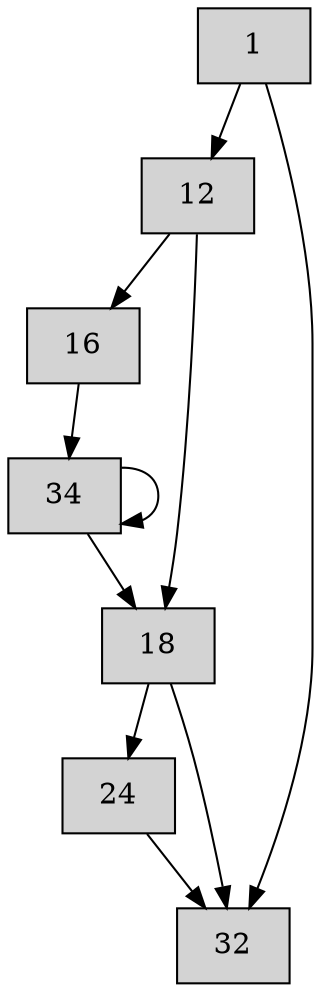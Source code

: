 digraph CFG {
    node[shape=box, style=filled];

    1[label="1"];
    12[label="12"];
    16[label="16"];
    18[label="18"];
    24[label="24"];
    32[label="32"];
    34[label="34"];

    1 -> 12;
    1 -> 32;

    12 -> 18;
    12 -> 16;

    16 -> 34;

    18 -> 24;
    18 -> 32;

    24 -> 32;

    34 -> 18;
    34 -> 34;
}